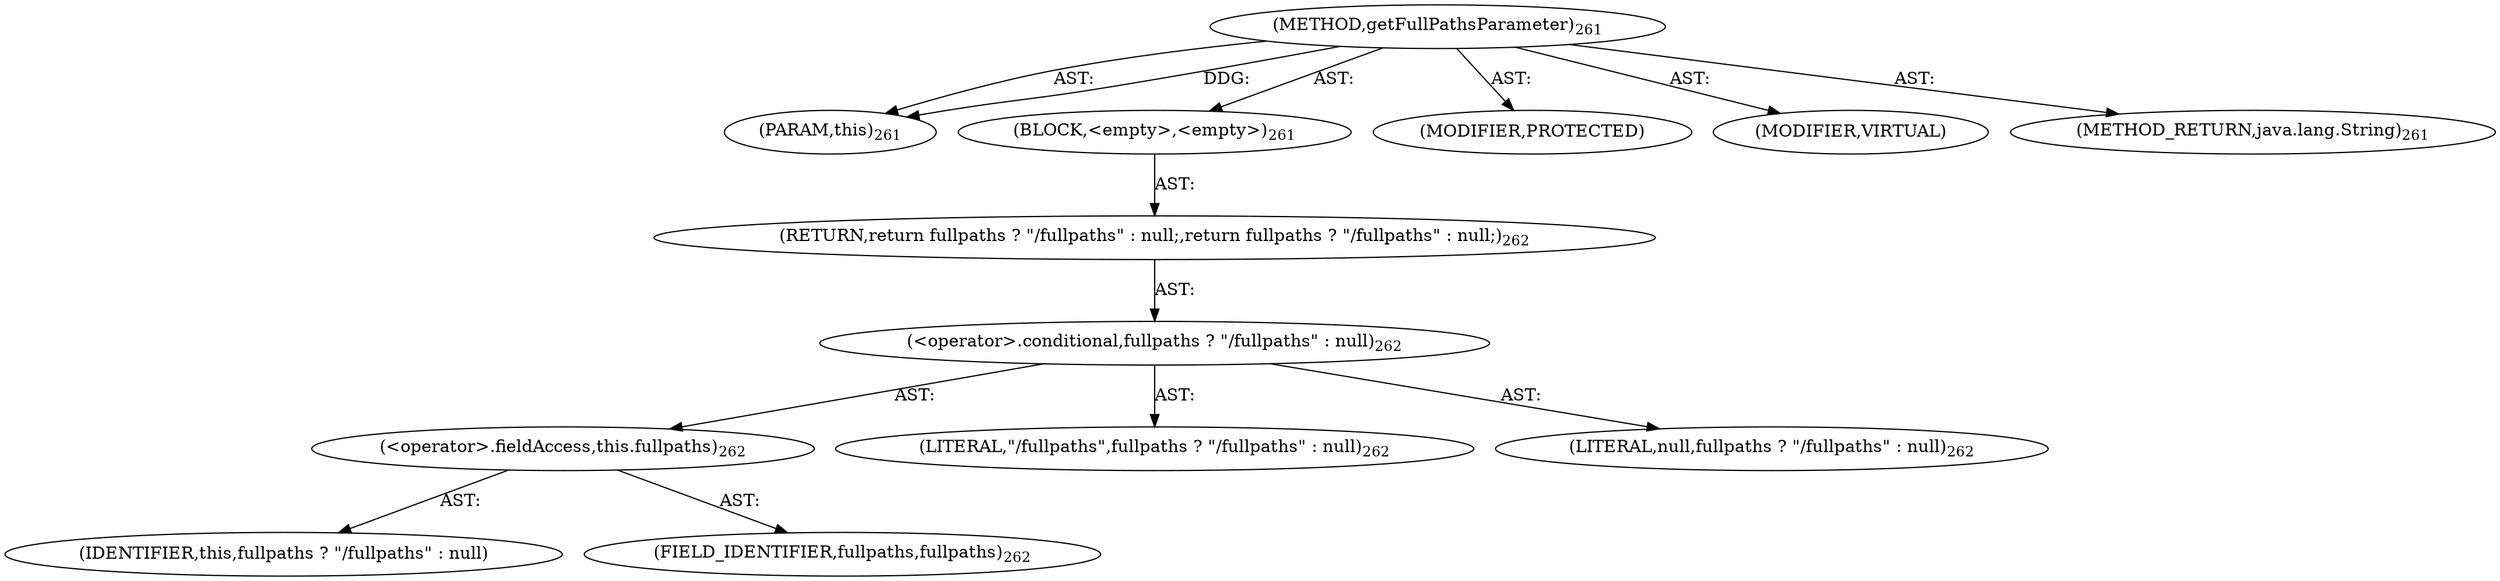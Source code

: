 digraph "getFullPathsParameter" {  
"111669149703" [label = <(METHOD,getFullPathsParameter)<SUB>261</SUB>> ]
"115964117008" [label = <(PARAM,this)<SUB>261</SUB>> ]
"25769803787" [label = <(BLOCK,&lt;empty&gt;,&lt;empty&gt;)<SUB>261</SUB>> ]
"146028888068" [label = <(RETURN,return fullpaths ? &quot;/fullpaths&quot; : null;,return fullpaths ? &quot;/fullpaths&quot; : null;)<SUB>262</SUB>> ]
"30064771112" [label = <(&lt;operator&gt;.conditional,fullpaths ? &quot;/fullpaths&quot; : null)<SUB>262</SUB>> ]
"30064771113" [label = <(&lt;operator&gt;.fieldAccess,this.fullpaths)<SUB>262</SUB>> ]
"68719476773" [label = <(IDENTIFIER,this,fullpaths ? &quot;/fullpaths&quot; : null)> ]
"55834574865" [label = <(FIELD_IDENTIFIER,fullpaths,fullpaths)<SUB>262</SUB>> ]
"90194313235" [label = <(LITERAL,&quot;/fullpaths&quot;,fullpaths ? &quot;/fullpaths&quot; : null)<SUB>262</SUB>> ]
"90194313236" [label = <(LITERAL,null,fullpaths ? &quot;/fullpaths&quot; : null)<SUB>262</SUB>> ]
"133143986196" [label = <(MODIFIER,PROTECTED)> ]
"133143986197" [label = <(MODIFIER,VIRTUAL)> ]
"128849018887" [label = <(METHOD_RETURN,java.lang.String)<SUB>261</SUB>> ]
  "111669149703" -> "115964117008"  [ label = "AST: "] 
  "111669149703" -> "25769803787"  [ label = "AST: "] 
  "111669149703" -> "133143986196"  [ label = "AST: "] 
  "111669149703" -> "133143986197"  [ label = "AST: "] 
  "111669149703" -> "128849018887"  [ label = "AST: "] 
  "25769803787" -> "146028888068"  [ label = "AST: "] 
  "146028888068" -> "30064771112"  [ label = "AST: "] 
  "30064771112" -> "30064771113"  [ label = "AST: "] 
  "30064771112" -> "90194313235"  [ label = "AST: "] 
  "30064771112" -> "90194313236"  [ label = "AST: "] 
  "30064771113" -> "68719476773"  [ label = "AST: "] 
  "30064771113" -> "55834574865"  [ label = "AST: "] 
  "111669149703" -> "115964117008"  [ label = "DDG: "] 
}
